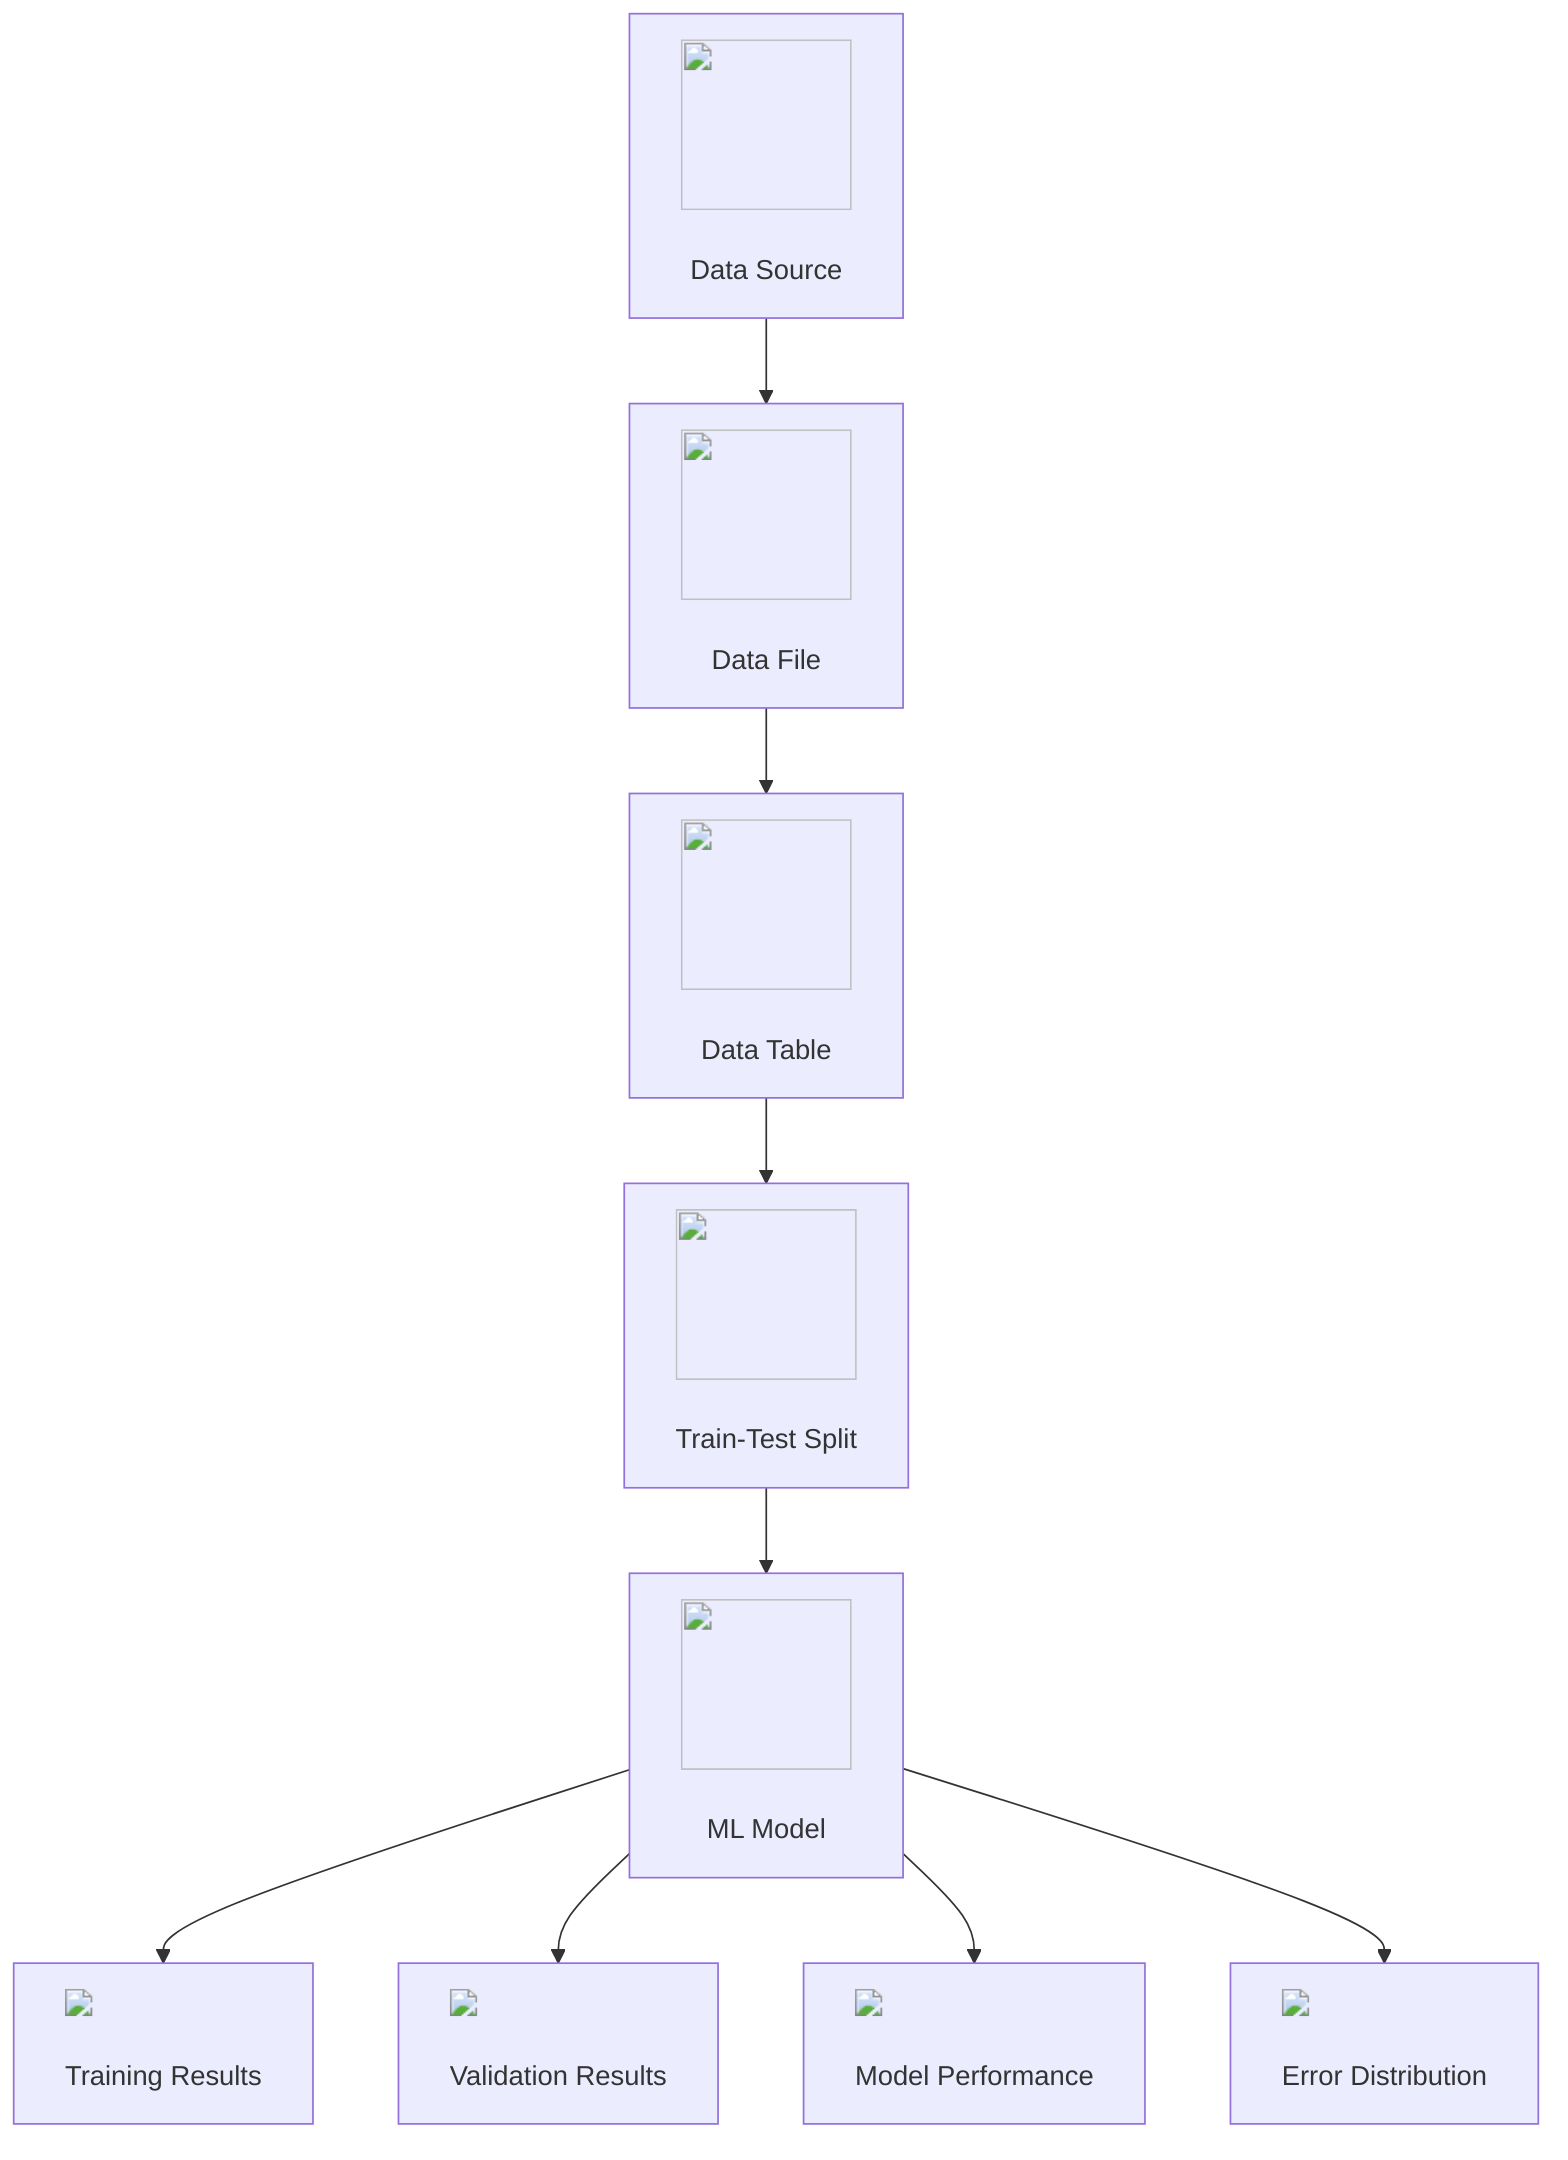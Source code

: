 graph TD;
    A["<img src='icons/database.svg' width=100 height=100/> <br/> Data Source"] --> B["<img src='icons/file.svg' width=100 height=100/> <br/> Data File"];
    B --> C["<img src='icons/table.svg' width=100 height=100/> <br/> Data Table"];
    C --> D["<img src='icons/row_split.svg' width=100 height=100/> <br/> Train-Test Split"];
    D --> E["<img src='icons/brain.svg' width=100 height=100/> <br/> ML Model"];
    E --> F["<img src='dummy_plots/scatter_plot_template.svg' /> <br/> Training Results"];
    E --> G["<img src='dummy_plots/lineplot_template.svg' /> <br/> Validation Results"];
    E --> H["<img src='dummy_plots/barplot_template.svg' /> <br/> Model Performance"];
    E --> I["<img src='dummy_plots/boxplot_template.svg' /> <br/> Error Distribution"];